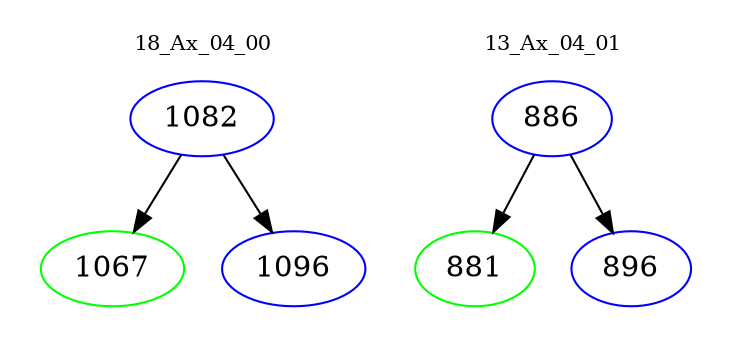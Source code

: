 digraph{
subgraph cluster_0 {
color = white
label = "18_Ax_04_00";
fontsize=10;
T0_1082 [label="1082", color="blue"]
T0_1082 -> T0_1067 [color="black"]
T0_1067 [label="1067", color="green"]
T0_1082 -> T0_1096 [color="black"]
T0_1096 [label="1096", color="blue"]
}
subgraph cluster_1 {
color = white
label = "13_Ax_04_01";
fontsize=10;
T1_886 [label="886", color="blue"]
T1_886 -> T1_881 [color="black"]
T1_881 [label="881", color="green"]
T1_886 -> T1_896 [color="black"]
T1_896 [label="896", color="blue"]
}
}
